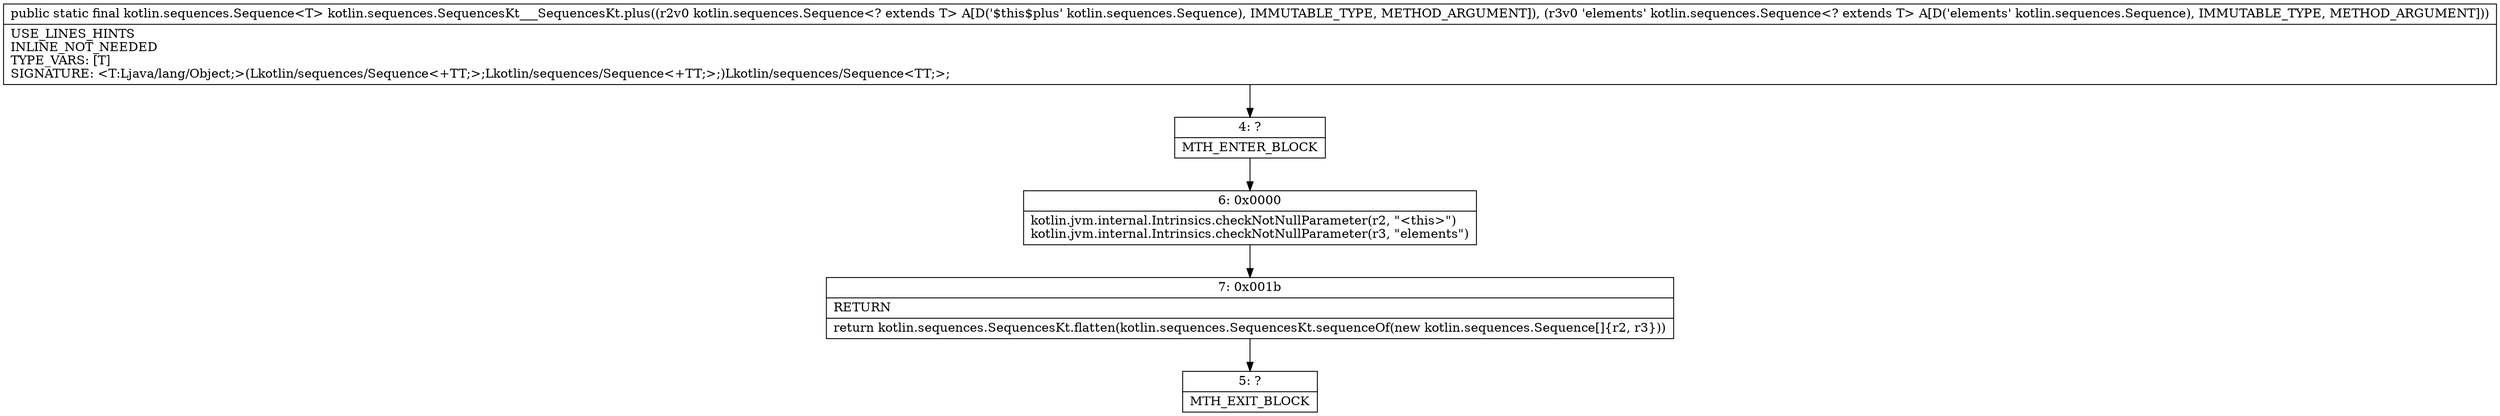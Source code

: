 digraph "CFG forkotlin.sequences.SequencesKt___SequencesKt.plus(Lkotlin\/sequences\/Sequence;Lkotlin\/sequences\/Sequence;)Lkotlin\/sequences\/Sequence;" {
Node_4 [shape=record,label="{4\:\ ?|MTH_ENTER_BLOCK\l}"];
Node_6 [shape=record,label="{6\:\ 0x0000|kotlin.jvm.internal.Intrinsics.checkNotNullParameter(r2, \"\<this\>\")\lkotlin.jvm.internal.Intrinsics.checkNotNullParameter(r3, \"elements\")\l}"];
Node_7 [shape=record,label="{7\:\ 0x001b|RETURN\l|return kotlin.sequences.SequencesKt.flatten(kotlin.sequences.SequencesKt.sequenceOf(new kotlin.sequences.Sequence[]\{r2, r3\}))\l}"];
Node_5 [shape=record,label="{5\:\ ?|MTH_EXIT_BLOCK\l}"];
MethodNode[shape=record,label="{public static final kotlin.sequences.Sequence\<T\> kotlin.sequences.SequencesKt___SequencesKt.plus((r2v0 kotlin.sequences.Sequence\<? extends T\> A[D('$this$plus' kotlin.sequences.Sequence), IMMUTABLE_TYPE, METHOD_ARGUMENT]), (r3v0 'elements' kotlin.sequences.Sequence\<? extends T\> A[D('elements' kotlin.sequences.Sequence), IMMUTABLE_TYPE, METHOD_ARGUMENT]))  | USE_LINES_HINTS\lINLINE_NOT_NEEDED\lTYPE_VARS: [T]\lSIGNATURE: \<T:Ljava\/lang\/Object;\>(Lkotlin\/sequences\/Sequence\<+TT;\>;Lkotlin\/sequences\/Sequence\<+TT;\>;)Lkotlin\/sequences\/Sequence\<TT;\>;\l}"];
MethodNode -> Node_4;Node_4 -> Node_6;
Node_6 -> Node_7;
Node_7 -> Node_5;
}

